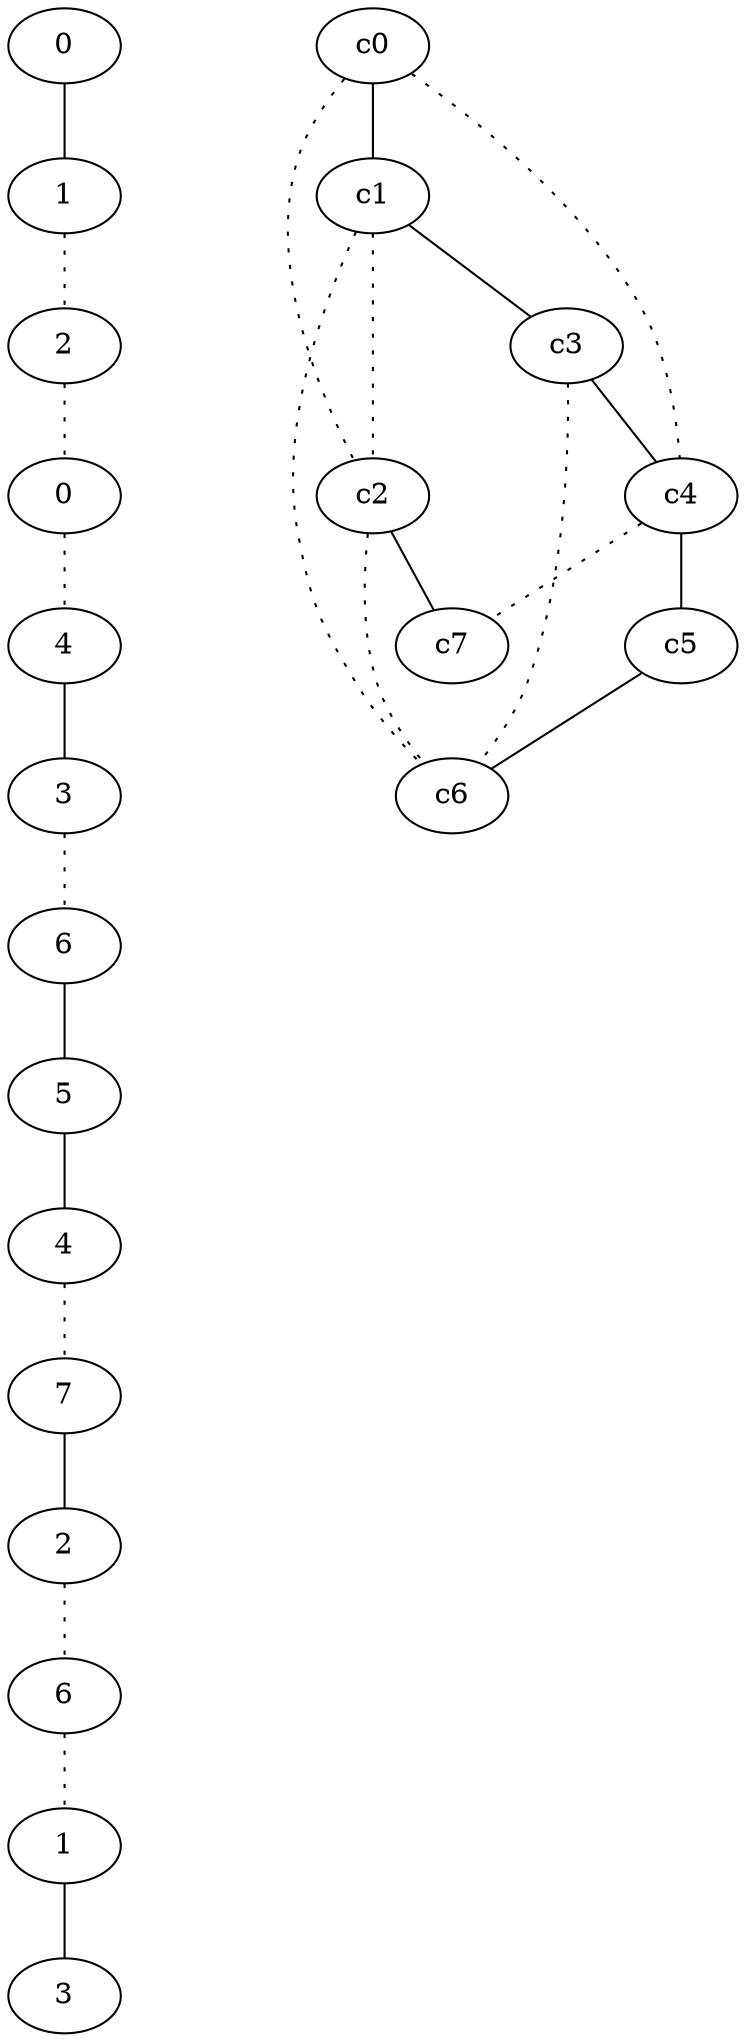 graph {
a0[label=0];
a1[label=1];
a2[label=2];
a3[label=0];
a4[label=4];
a5[label=3];
a6[label=6];
a7[label=5];
a8[label=4];
a9[label=7];
a10[label=2];
a11[label=6];
a12[label=1];
a13[label=3];
a0 -- a1;
a1 -- a2 [style=dotted];
a2 -- a3 [style=dotted];
a3 -- a4 [style=dotted];
a4 -- a5;
a5 -- a6 [style=dotted];
a6 -- a7;
a7 -- a8;
a8 -- a9 [style=dotted];
a9 -- a10;
a10 -- a11 [style=dotted];
a11 -- a12 [style=dotted];
a12 -- a13;
c0 -- c1;
c0 -- c2 [style=dotted];
c0 -- c4 [style=dotted];
c1 -- c2 [style=dotted];
c1 -- c3;
c1 -- c6 [style=dotted];
c2 -- c6 [style=dotted];
c2 -- c7;
c3 -- c4;
c3 -- c6 [style=dotted];
c4 -- c5;
c4 -- c7 [style=dotted];
c5 -- c6;
}
